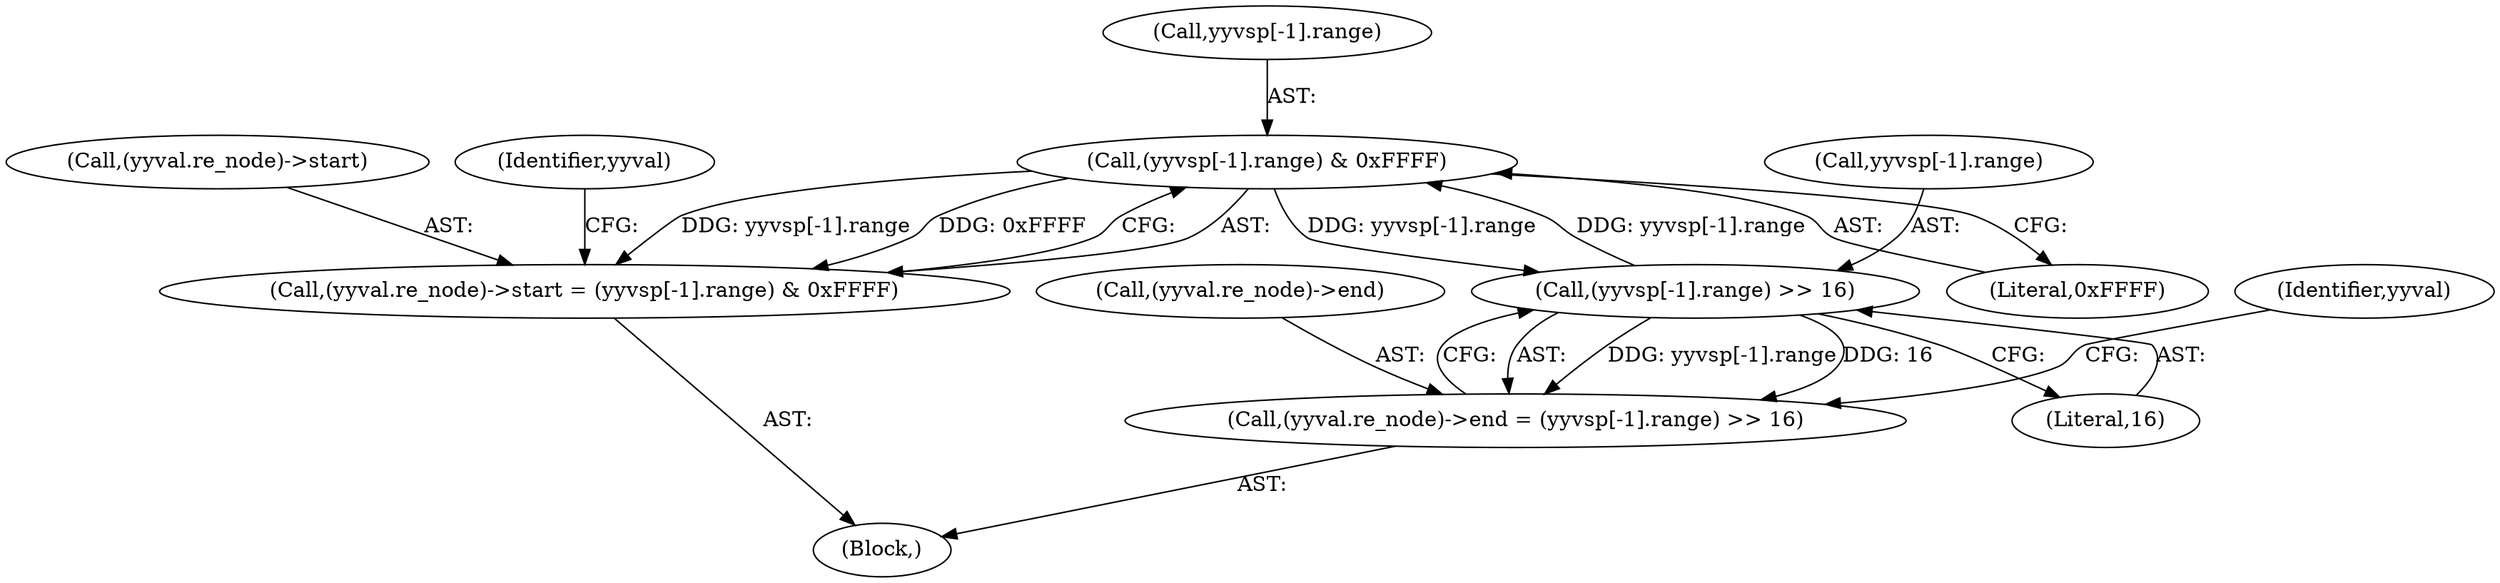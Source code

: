 digraph "0_yara_925bcf3c3b0a28b5b78e25d9efda5c0bf27ae699_1@array" {
"1001311" [label="(Call,(yyvsp[-1].range) & 0xFFFF)"];
"1001325" [label="(Call,(yyvsp[-1].range) >> 16)"];
"1001311" [label="(Call,(yyvsp[-1].range) & 0xFFFF)"];
"1001305" [label="(Call,(yyval.re_node)->start = (yyvsp[-1].range) & 0xFFFF)"];
"1001319" [label="(Call,(yyval.re_node)->end = (yyvsp[-1].range) >> 16)"];
"1001306" [label="(Call,(yyval.re_node)->start)"];
"1001318" [label="(Literal,0xFFFF)"];
"1001326" [label="(Call,yyvsp[-1].range)"];
"1001322" [label="(Identifier,yyval)"];
"1001332" [label="(Literal,16)"];
"1001320" [label="(Call,(yyval.re_node)->end)"];
"1001305" [label="(Call,(yyval.re_node)->start = (yyvsp[-1].range) & 0xFFFF)"];
"1001325" [label="(Call,(yyvsp[-1].range) >> 16)"];
"1001311" [label="(Call,(yyvsp[-1].range) & 0xFFFF)"];
"1001336" [label="(Identifier,yyval)"];
"1001231" [label="(Block,)"];
"1001319" [label="(Call,(yyval.re_node)->end = (yyvsp[-1].range) >> 16)"];
"1001312" [label="(Call,yyvsp[-1].range)"];
"1001311" -> "1001305"  [label="AST: "];
"1001311" -> "1001318"  [label="CFG: "];
"1001312" -> "1001311"  [label="AST: "];
"1001318" -> "1001311"  [label="AST: "];
"1001305" -> "1001311"  [label="CFG: "];
"1001311" -> "1001305"  [label="DDG: yyvsp[-1].range"];
"1001311" -> "1001305"  [label="DDG: 0xFFFF"];
"1001325" -> "1001311"  [label="DDG: yyvsp[-1].range"];
"1001311" -> "1001325"  [label="DDG: yyvsp[-1].range"];
"1001325" -> "1001319"  [label="AST: "];
"1001325" -> "1001332"  [label="CFG: "];
"1001326" -> "1001325"  [label="AST: "];
"1001332" -> "1001325"  [label="AST: "];
"1001319" -> "1001325"  [label="CFG: "];
"1001325" -> "1001319"  [label="DDG: yyvsp[-1].range"];
"1001325" -> "1001319"  [label="DDG: 16"];
"1001305" -> "1001231"  [label="AST: "];
"1001306" -> "1001305"  [label="AST: "];
"1001322" -> "1001305"  [label="CFG: "];
"1001319" -> "1001231"  [label="AST: "];
"1001320" -> "1001319"  [label="AST: "];
"1001336" -> "1001319"  [label="CFG: "];
}
